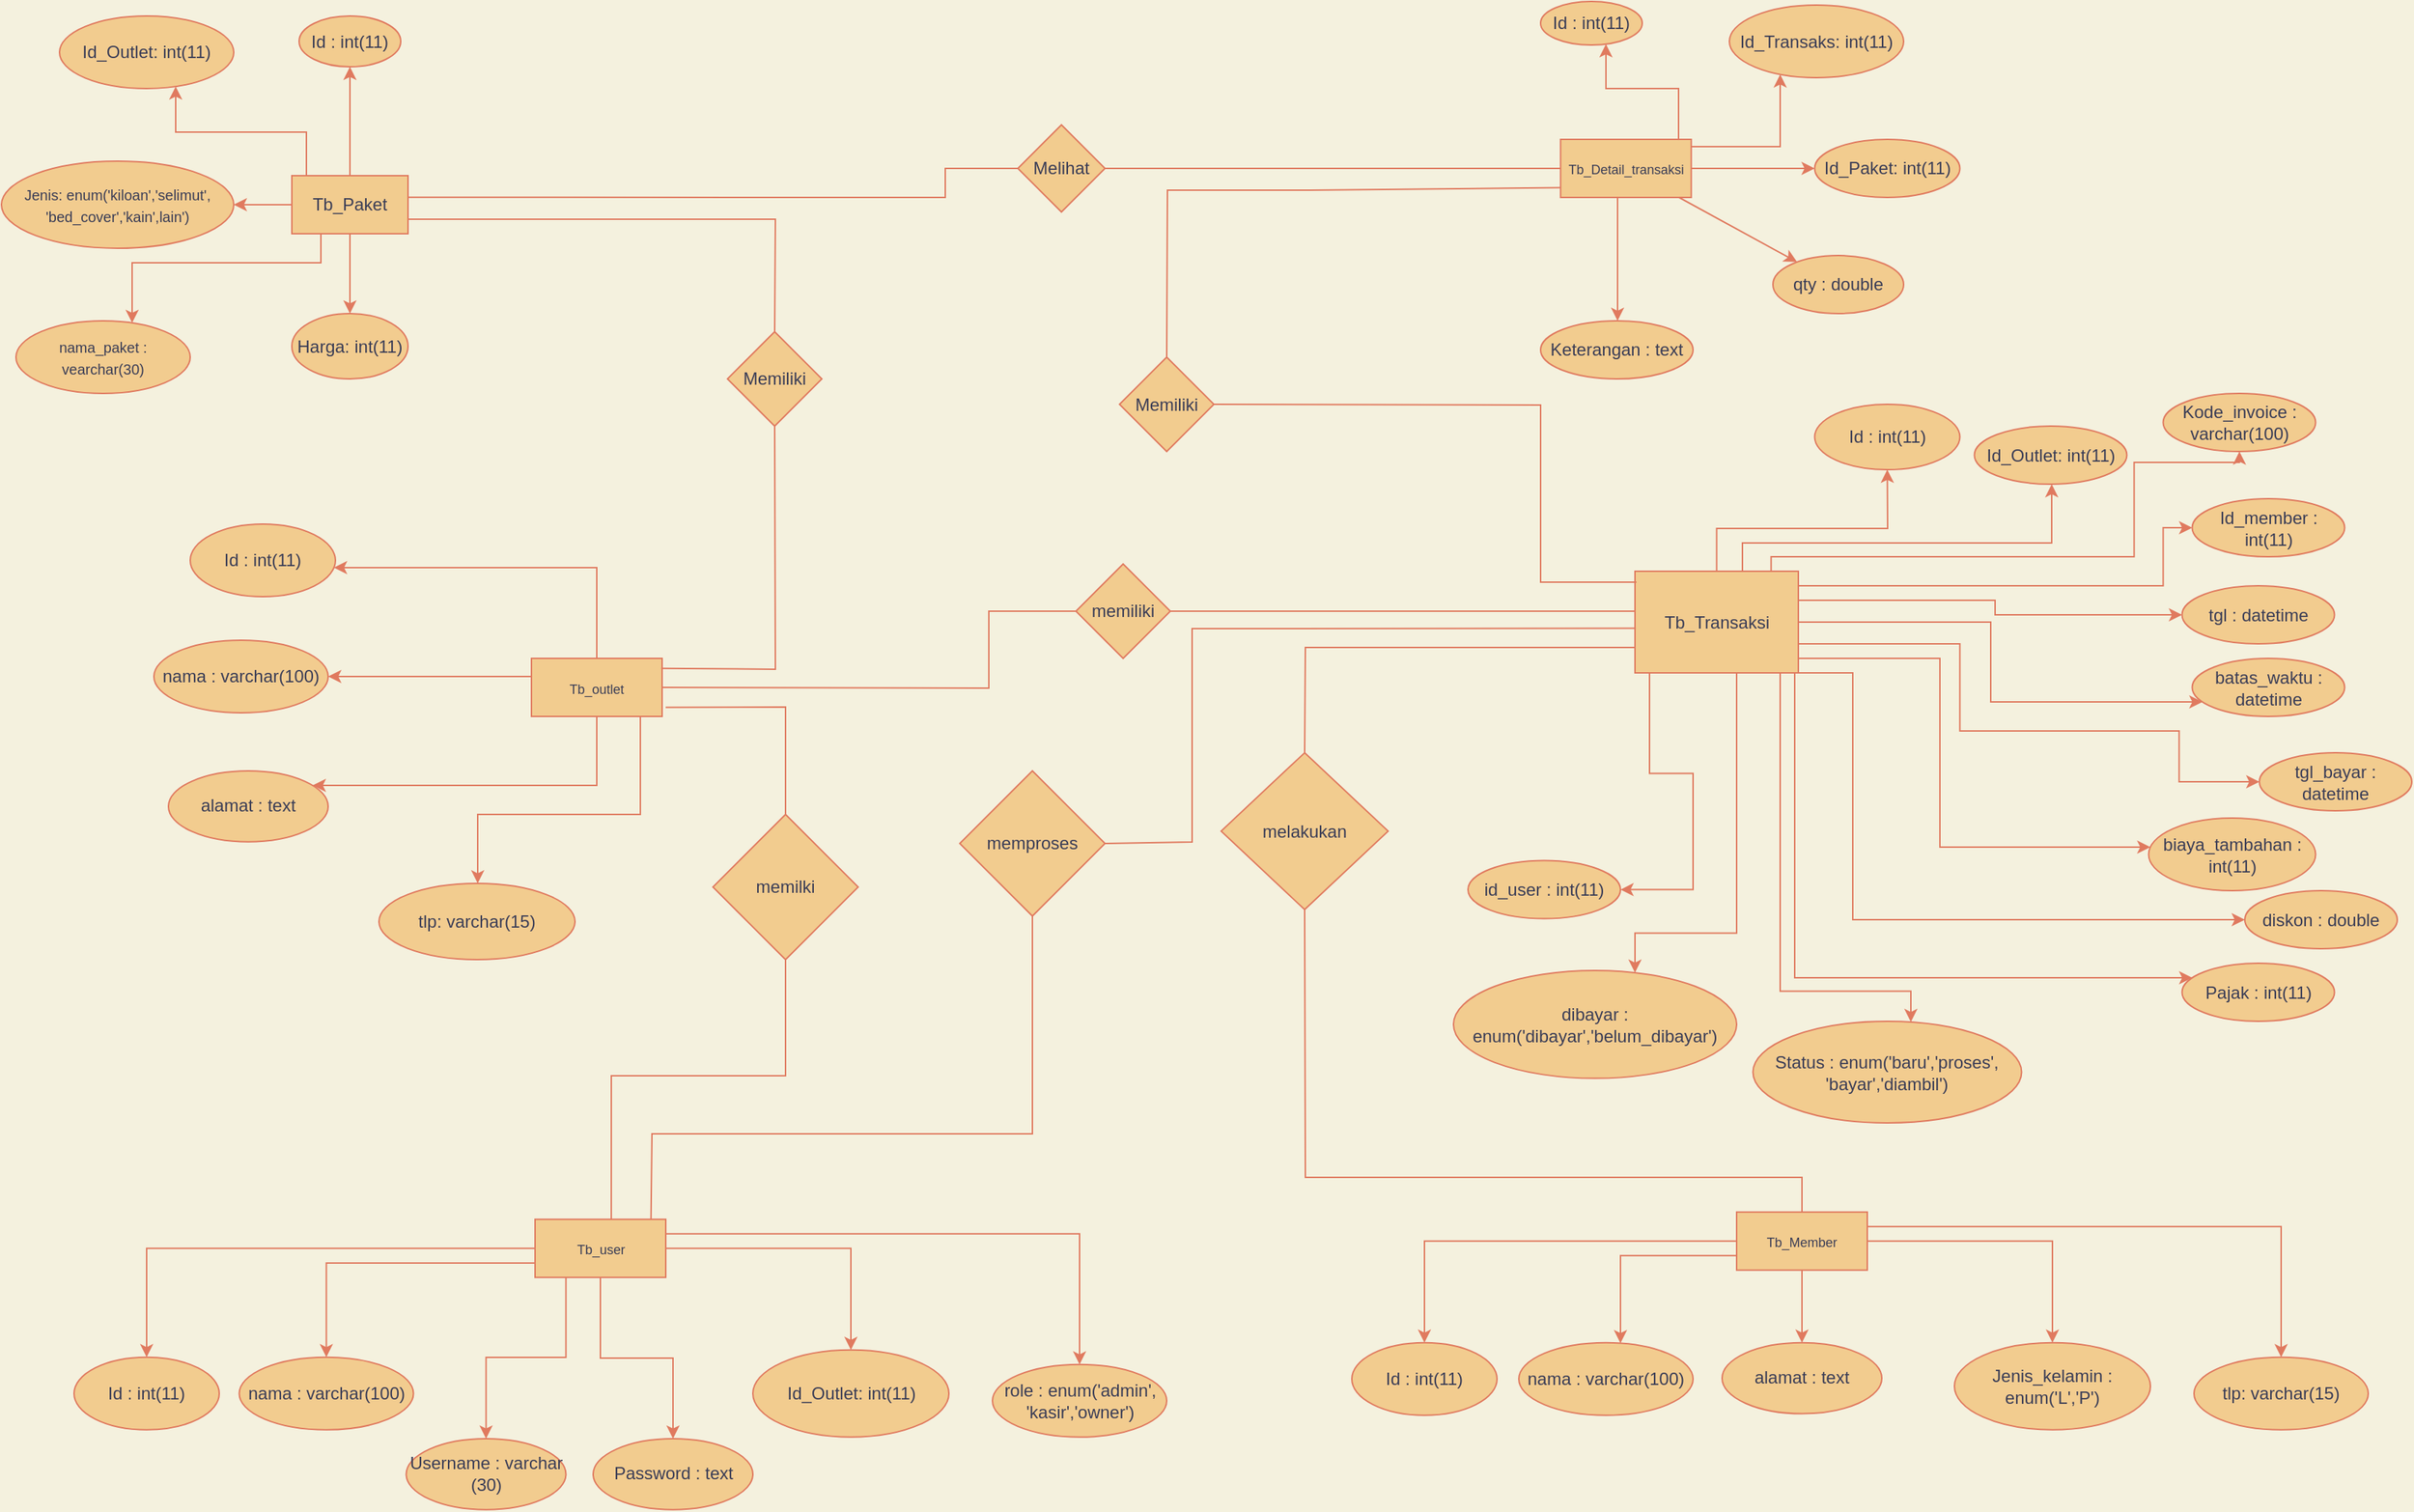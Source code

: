 <mxfile version="15.8.4" type="device"><diagram id="R2lEEEUBdFMjLlhIrx00" name="Page-1"><mxGraphModel dx="1736" dy="1106" grid="1" gridSize="10" guides="1" tooltips="1" connect="1" arrows="1" fold="1" page="1" pageScale="1" pageWidth="850" pageHeight="1100" background="#F4F1DE" math="0" shadow="0" extFonts="Permanent Marker^https://fonts.googleapis.com/css?family=Permanent+Marker"><root><mxCell id="0"/><mxCell id="1" parent="0"/><mxCell id="lyk8J0UakL-NiGvTChhU-1" value="" style="edgeStyle=orthogonalEdgeStyle;rounded=0;orthogonalLoop=1;jettySize=auto;html=1;labelBackgroundColor=#F4F1DE;strokeColor=#E07A5F;fontColor=#393C56;" parent="1" source="lyk8J0UakL-NiGvTChhU-3" target="lyk8J0UakL-NiGvTChhU-10" edge="1"><mxGeometry relative="1" as="geometry"><mxPoint x="1028.75" y="150" as="targetPoint"/><Array as="points"><mxPoint x="1195" y="80"/><mxPoint x="1145" y="80"/></Array></mxGeometry></mxCell><mxCell id="lyk8J0UakL-NiGvTChhU-2" style="edgeStyle=none;rounded=0;orthogonalLoop=1;jettySize=auto;html=1;shadow=0;fontSize=12;sourcePerimeterSpacing=0;strokeWidth=1;labelBackgroundColor=#F4F1DE;strokeColor=#E07A5F;fontColor=#393C56;" parent="1" source="lyk8J0UakL-NiGvTChhU-3" target="lyk8J0UakL-NiGvTChhU-13" edge="1"><mxGeometry relative="1" as="geometry"/></mxCell><mxCell id="lyk8J0UakL-NiGvTChhU-3" value="&lt;font style=&quot;font-size: 9px&quot;&gt;Tb_Detail_transaksi&lt;/font&gt;" style="rounded=0;whiteSpace=wrap;html=1;fillColor=#F2CC8F;strokeColor=#E07A5F;fontColor=#393C56;" parent="1" vertex="1"><mxGeometry x="1113.75" y="115" width="90" height="40" as="geometry"/></mxCell><mxCell id="lyk8J0UakL-NiGvTChhU-4" value="" style="edgeStyle=orthogonalEdgeStyle;rounded=0;orthogonalLoop=1;jettySize=auto;html=1;fontSize=12;labelBackgroundColor=#F4F1DE;strokeColor=#E07A5F;fontColor=#393C56;" parent="1" source="lyk8J0UakL-NiGvTChhU-9" target="lyk8J0UakL-NiGvTChhU-19" edge="1"><mxGeometry relative="1" as="geometry"/></mxCell><mxCell id="lyk8J0UakL-NiGvTChhU-5" style="edgeStyle=orthogonalEdgeStyle;rounded=0;orthogonalLoop=1;jettySize=auto;html=1;fontSize=12;labelBackgroundColor=#F4F1DE;strokeColor=#E07A5F;fontColor=#393C56;" parent="1" source="lyk8J0UakL-NiGvTChhU-9" target="lyk8J0UakL-NiGvTChhU-20" edge="1"><mxGeometry relative="1" as="geometry"><Array as="points"><mxPoint x="250" y="110"/><mxPoint x="160" y="110"/></Array></mxGeometry></mxCell><mxCell id="lyk8J0UakL-NiGvTChhU-6" value="" style="edgeStyle=orthogonalEdgeStyle;rounded=0;orthogonalLoop=1;jettySize=auto;html=1;fontSize=12;labelBackgroundColor=#F4F1DE;strokeColor=#E07A5F;fontColor=#393C56;" parent="1" source="lyk8J0UakL-NiGvTChhU-9" target="lyk8J0UakL-NiGvTChhU-21" edge="1"><mxGeometry relative="1" as="geometry"><mxPoint x="360" y="160" as="targetPoint"/></mxGeometry></mxCell><mxCell id="lyk8J0UakL-NiGvTChhU-7" style="edgeStyle=orthogonalEdgeStyle;rounded=0;orthogonalLoop=1;jettySize=auto;html=1;fontSize=12;labelBackgroundColor=#F4F1DE;strokeColor=#E07A5F;fontColor=#393C56;" parent="1" source="lyk8J0UakL-NiGvTChhU-9" target="lyk8J0UakL-NiGvTChhU-22" edge="1"><mxGeometry relative="1" as="geometry"><Array as="points"><mxPoint x="260" y="200"/><mxPoint x="130" y="200"/></Array></mxGeometry></mxCell><mxCell id="lyk8J0UakL-NiGvTChhU-8" style="edgeStyle=orthogonalEdgeStyle;rounded=0;orthogonalLoop=1;jettySize=auto;html=1;fontSize=12;labelBackgroundColor=#F4F1DE;strokeColor=#E07A5F;fontColor=#393C56;" parent="1" source="lyk8J0UakL-NiGvTChhU-9" target="lyk8J0UakL-NiGvTChhU-23" edge="1"><mxGeometry relative="1" as="geometry"/></mxCell><mxCell id="lyk8J0UakL-NiGvTChhU-9" value="Tb_Paket" style="rounded=0;whiteSpace=wrap;html=1;fillColor=#F2CC8F;strokeColor=#E07A5F;fontColor=#393C56;" parent="1" vertex="1"><mxGeometry x="240" y="140" width="80" height="40" as="geometry"/></mxCell><mxCell id="lyk8J0UakL-NiGvTChhU-10" value="&lt;font style=&quot;font-size: 12px&quot;&gt;Id : int(11)&lt;/font&gt;" style="ellipse;whiteSpace=wrap;html=1;fillColor=#F2CC8F;strokeColor=#E07A5F;fontColor=#393C56;" parent="1" vertex="1"><mxGeometry x="1100" y="20" width="70" height="30" as="geometry"/></mxCell><mxCell id="lyk8J0UakL-NiGvTChhU-11" value="&lt;font style=&quot;font-size: 12px&quot;&gt;Id_Transaks: int(11)&lt;/font&gt;" style="ellipse;whiteSpace=wrap;html=1;fillColor=#F2CC8F;strokeColor=#E07A5F;fontColor=#393C56;" parent="1" vertex="1"><mxGeometry x="1230" y="22.5" width="120" height="50" as="geometry"/></mxCell><mxCell id="lyk8J0UakL-NiGvTChhU-12" value="&lt;font style=&quot;font-size: 12px&quot;&gt;Id_Paket: int(11)&lt;/font&gt;" style="ellipse;whiteSpace=wrap;html=1;fillColor=#F2CC8F;strokeColor=#E07A5F;fontColor=#393C56;" parent="1" vertex="1"><mxGeometry x="1288.75" y="115" width="100" height="40" as="geometry"/></mxCell><mxCell id="lyk8J0UakL-NiGvTChhU-13" value="&lt;font style=&quot;font-size: 12px&quot;&gt;qty : double&lt;/font&gt;" style="ellipse;whiteSpace=wrap;html=1;fillColor=#F2CC8F;strokeColor=#E07A5F;fontColor=#393C56;" parent="1" vertex="1"><mxGeometry x="1260" y="195" width="90" height="40" as="geometry"/></mxCell><mxCell id="lyk8J0UakL-NiGvTChhU-14" value="&lt;font style=&quot;font-size: 12px&quot;&gt;Keterangan : text&lt;/font&gt;" style="ellipse;whiteSpace=wrap;html=1;fillColor=#F2CC8F;strokeColor=#E07A5F;fontColor=#393C56;" parent="1" vertex="1"><mxGeometry x="1100" y="240" width="105" height="40" as="geometry"/></mxCell><mxCell id="lyk8J0UakL-NiGvTChhU-15" value="" style="edgeStyle=orthogonalEdgeStyle;rounded=0;orthogonalLoop=1;jettySize=auto;html=1;exitX=1;exitY=0.5;exitDx=0;exitDy=0;labelBackgroundColor=#F4F1DE;strokeColor=#E07A5F;fontColor=#393C56;" parent="1" source="lyk8J0UakL-NiGvTChhU-3" target="lyk8J0UakL-NiGvTChhU-12" edge="1"><mxGeometry relative="1" as="geometry"><mxPoint x="1108.75" y="160" as="sourcePoint"/><mxPoint x="1295" y="135" as="targetPoint"/><Array as="points"><mxPoint x="1380" y="135"/><mxPoint x="1380" y="135"/></Array></mxGeometry></mxCell><mxCell id="lyk8J0UakL-NiGvTChhU-16" value="" style="edgeStyle=orthogonalEdgeStyle;rounded=0;orthogonalLoop=1;jettySize=auto;html=1;labelBackgroundColor=#F4F1DE;strokeColor=#E07A5F;fontColor=#393C56;" parent="1" source="lyk8J0UakL-NiGvTChhU-3" target="lyk8J0UakL-NiGvTChhU-11" edge="1"><mxGeometry relative="1" as="geometry"><mxPoint x="1178.75" y="190" as="sourcePoint"/><mxPoint x="1066.25" y="240" as="targetPoint"/><Array as="points"><mxPoint x="1265" y="120"/></Array></mxGeometry></mxCell><mxCell id="lyk8J0UakL-NiGvTChhU-17" value="" style="edgeStyle=orthogonalEdgeStyle;rounded=0;orthogonalLoop=1;jettySize=auto;html=1;labelBackgroundColor=#F4F1DE;strokeColor=#E07A5F;fontColor=#393C56;" parent="1" source="lyk8J0UakL-NiGvTChhU-3" target="lyk8J0UakL-NiGvTChhU-14" edge="1"><mxGeometry relative="1" as="geometry"><mxPoint x="1158.75" y="190" as="sourcePoint"/><mxPoint x="1131.75" y="250.505" as="targetPoint"/><Array as="points"><mxPoint x="1153" y="220"/><mxPoint x="1153" y="220"/></Array></mxGeometry></mxCell><mxCell id="lyk8J0UakL-NiGvTChhU-18" value="Melihat" style="rhombus;whiteSpace=wrap;html=1;fillColor=#F2CC8F;strokeColor=#E07A5F;fontColor=#393C56;" parent="1" vertex="1"><mxGeometry x="740" y="105" width="60" height="60" as="geometry"/></mxCell><mxCell id="lyk8J0UakL-NiGvTChhU-19" value="&lt;font style=&quot;font-size: 12px&quot;&gt;Id : int(11)&lt;/font&gt;" style="ellipse;whiteSpace=wrap;html=1;fillColor=#F2CC8F;strokeColor=#E07A5F;fontColor=#393C56;" parent="1" vertex="1"><mxGeometry x="245" y="30" width="70" height="35" as="geometry"/></mxCell><mxCell id="lyk8J0UakL-NiGvTChhU-20" value="&lt;font style=&quot;font-size: 12px&quot;&gt;Id_Outlet: int(11)&lt;/font&gt;" style="ellipse;whiteSpace=wrap;html=1;fillColor=#F2CC8F;strokeColor=#E07A5F;fontColor=#393C56;" parent="1" vertex="1"><mxGeometry x="80" y="30" width="120" height="50" as="geometry"/></mxCell><mxCell id="lyk8J0UakL-NiGvTChhU-21" value="&lt;font style=&quot;font-size: 10px&quot;&gt;Jenis: enum('kiloan','selimut',&lt;br&gt;'bed_cover','kain',lain')&lt;/font&gt;" style="ellipse;whiteSpace=wrap;html=1;fillColor=#F2CC8F;strokeColor=#E07A5F;fontColor=#393C56;" parent="1" vertex="1"><mxGeometry x="40" y="130" width="160" height="60" as="geometry"/></mxCell><mxCell id="lyk8J0UakL-NiGvTChhU-22" value="&lt;span style=&quot;font-size: 10px&quot;&gt;nama_paket : vearchar(30)&lt;/span&gt;" style="ellipse;whiteSpace=wrap;html=1;fillColor=#F2CC8F;strokeColor=#E07A5F;fontColor=#393C56;" parent="1" vertex="1"><mxGeometry x="50" y="240" width="120" height="50" as="geometry"/></mxCell><mxCell id="lyk8J0UakL-NiGvTChhU-23" value="&lt;font style=&quot;font-size: 12px&quot;&gt;Harga: int(11)&lt;/font&gt;" style="ellipse;whiteSpace=wrap;html=1;fillColor=#F2CC8F;strokeColor=#E07A5F;fontColor=#393C56;" parent="1" vertex="1"><mxGeometry x="240" y="235" width="80" height="45" as="geometry"/></mxCell><mxCell id="lyk8J0UakL-NiGvTChhU-24" style="edgeStyle=orthogonalEdgeStyle;rounded=0;orthogonalLoop=1;jettySize=auto;html=1;fontSize=12;labelBackgroundColor=#F4F1DE;strokeColor=#E07A5F;fontColor=#393C56;" parent="1" source="lyk8J0UakL-NiGvTChhU-37" target="lyk8J0UakL-NiGvTChhU-38" edge="1"><mxGeometry relative="1" as="geometry"><mxPoint x="1338.75" y="347.5" as="targetPoint"/><Array as="points"><mxPoint x="1221" y="383"/><mxPoint x="1339" y="383"/></Array></mxGeometry></mxCell><mxCell id="lyk8J0UakL-NiGvTChhU-25" style="edgeStyle=orthogonalEdgeStyle;rounded=0;orthogonalLoop=1;jettySize=auto;html=1;fontSize=12;labelBackgroundColor=#F4F1DE;strokeColor=#E07A5F;fontColor=#393C56;" parent="1" source="lyk8J0UakL-NiGvTChhU-37" target="lyk8J0UakL-NiGvTChhU-45" edge="1"><mxGeometry relative="1" as="geometry"><Array as="points"><mxPoint x="1239" y="393"/><mxPoint x="1452" y="393"/></Array></mxGeometry></mxCell><mxCell id="lyk8J0UakL-NiGvTChhU-26" style="edgeStyle=orthogonalEdgeStyle;rounded=0;orthogonalLoop=1;jettySize=auto;html=1;fontSize=12;labelBackgroundColor=#F4F1DE;strokeColor=#E07A5F;fontColor=#393C56;" parent="1" source="lyk8J0UakL-NiGvTChhU-37" target="lyk8J0UakL-NiGvTChhU-46" edge="1"><mxGeometry relative="1" as="geometry"><Array as="points"><mxPoint x="1258.75" y="402.5"/><mxPoint x="1508.75" y="402.5"/><mxPoint x="1508.75" y="337.5"/></Array></mxGeometry></mxCell><mxCell id="lyk8J0UakL-NiGvTChhU-27" style="edgeStyle=orthogonalEdgeStyle;rounded=0;orthogonalLoop=1;jettySize=auto;html=1;entryX=0;entryY=0.5;entryDx=0;entryDy=0;fontSize=12;labelBackgroundColor=#F4F1DE;strokeColor=#E07A5F;fontColor=#393C56;" parent="1" source="lyk8J0UakL-NiGvTChhU-37" target="lyk8J0UakL-NiGvTChhU-44" edge="1"><mxGeometry relative="1" as="geometry"><Array as="points"><mxPoint x="1528.75" y="422.5"/><mxPoint x="1528.75" y="382.5"/></Array></mxGeometry></mxCell><mxCell id="lyk8J0UakL-NiGvTChhU-28" style="edgeStyle=orthogonalEdgeStyle;rounded=0;orthogonalLoop=1;jettySize=auto;html=1;fontSize=12;labelBackgroundColor=#F4F1DE;strokeColor=#E07A5F;fontColor=#393C56;" parent="1" source="lyk8J0UakL-NiGvTChhU-37" target="lyk8J0UakL-NiGvTChhU-43" edge="1"><mxGeometry relative="1" as="geometry"><Array as="points"><mxPoint x="1413" y="432.5"/><mxPoint x="1413" y="442.5"/></Array></mxGeometry></mxCell><mxCell id="lyk8J0UakL-NiGvTChhU-29" style="edgeStyle=orthogonalEdgeStyle;rounded=0;orthogonalLoop=1;jettySize=auto;html=1;fontSize=12;labelBackgroundColor=#F4F1DE;strokeColor=#E07A5F;fontColor=#393C56;" parent="1" source="lyk8J0UakL-NiGvTChhU-37" target="lyk8J0UakL-NiGvTChhU-40" edge="1"><mxGeometry relative="1" as="geometry"><Array as="points"><mxPoint x="1410" y="447.5"/><mxPoint x="1410" y="502.5"/></Array></mxGeometry></mxCell><mxCell id="lyk8J0UakL-NiGvTChhU-30" style="edgeStyle=orthogonalEdgeStyle;rounded=0;orthogonalLoop=1;jettySize=auto;html=1;fontSize=12;labelBackgroundColor=#F4F1DE;strokeColor=#E07A5F;fontColor=#393C56;" parent="1" source="lyk8J0UakL-NiGvTChhU-37" edge="1"><mxGeometry relative="1" as="geometry"><mxPoint x="1595" y="557.5" as="targetPoint"/><Array as="points"><mxPoint x="1388.75" y="462.5"/><mxPoint x="1388.75" y="522.5"/><mxPoint x="1539.75" y="522.5"/></Array></mxGeometry></mxCell><mxCell id="lyk8J0UakL-NiGvTChhU-31" style="edgeStyle=orthogonalEdgeStyle;rounded=0;orthogonalLoop=1;jettySize=auto;html=1;fontSize=12;labelBackgroundColor=#F4F1DE;strokeColor=#E07A5F;fontColor=#393C56;" parent="1" source="lyk8J0UakL-NiGvTChhU-37" target="lyk8J0UakL-NiGvTChhU-42" edge="1"><mxGeometry relative="1" as="geometry"><Array as="points"><mxPoint x="1375" y="472.5"/><mxPoint x="1375" y="602.5"/></Array></mxGeometry></mxCell><mxCell id="lyk8J0UakL-NiGvTChhU-32" style="edgeStyle=orthogonalEdgeStyle;rounded=0;orthogonalLoop=1;jettySize=auto;html=1;fontSize=12;labelBackgroundColor=#F4F1DE;strokeColor=#E07A5F;fontColor=#393C56;" parent="1" source="lyk8J0UakL-NiGvTChhU-37" target="lyk8J0UakL-NiGvTChhU-41" edge="1"><mxGeometry relative="1" as="geometry"><Array as="points"><mxPoint x="1315" y="482.5"/><mxPoint x="1315" y="652.5"/></Array></mxGeometry></mxCell><mxCell id="lyk8J0UakL-NiGvTChhU-33" style="edgeStyle=orthogonalEdgeStyle;rounded=0;orthogonalLoop=1;jettySize=auto;html=1;fontSize=12;labelBackgroundColor=#F4F1DE;strokeColor=#E07A5F;fontColor=#393C56;" parent="1" source="lyk8J0UakL-NiGvTChhU-37" target="lyk8J0UakL-NiGvTChhU-39" edge="1"><mxGeometry relative="1" as="geometry"><Array as="points"><mxPoint x="1275" y="692.5"/></Array></mxGeometry></mxCell><mxCell id="lyk8J0UakL-NiGvTChhU-34" style="edgeStyle=orthogonalEdgeStyle;rounded=0;orthogonalLoop=1;jettySize=auto;html=1;fontSize=12;labelBackgroundColor=#F4F1DE;strokeColor=#E07A5F;fontColor=#393C56;" parent="1" source="lyk8J0UakL-NiGvTChhU-37" target="lyk8J0UakL-NiGvTChhU-50" edge="1"><mxGeometry relative="1" as="geometry"><Array as="points"><mxPoint x="1265" y="701.79"/><mxPoint x="1355" y="701.79"/></Array></mxGeometry></mxCell><mxCell id="lyk8J0UakL-NiGvTChhU-35" style="edgeStyle=orthogonalEdgeStyle;rounded=0;orthogonalLoop=1;jettySize=auto;html=1;fontSize=12;labelBackgroundColor=#F4F1DE;strokeColor=#E07A5F;fontColor=#393C56;" parent="1" source="lyk8J0UakL-NiGvTChhU-37" target="lyk8J0UakL-NiGvTChhU-49" edge="1"><mxGeometry relative="1" as="geometry"><Array as="points"><mxPoint x="1235" y="661.79"/><mxPoint x="1165" y="661.79"/></Array></mxGeometry></mxCell><mxCell id="lyk8J0UakL-NiGvTChhU-36" style="edgeStyle=orthogonalEdgeStyle;rounded=0;orthogonalLoop=1;jettySize=auto;html=1;fontSize=12;labelBackgroundColor=#F4F1DE;strokeColor=#E07A5F;fontColor=#393C56;" parent="1" source="lyk8J0UakL-NiGvTChhU-37" target="lyk8J0UakL-NiGvTChhU-48" edge="1"><mxGeometry relative="1" as="geometry"><Array as="points"><mxPoint x="1175" y="551.79"/><mxPoint x="1205" y="551.79"/><mxPoint x="1205" y="631.79"/></Array></mxGeometry></mxCell><mxCell id="lyk8J0UakL-NiGvTChhU-37" value="Tb_Transaksi" style="rounded=0;whiteSpace=wrap;html=1;fillColor=#F2CC8F;strokeColor=#E07A5F;fontColor=#393C56;" parent="1" vertex="1"><mxGeometry x="1165" y="412.5" width="112.5" height="70" as="geometry"/></mxCell><mxCell id="lyk8J0UakL-NiGvTChhU-38" value="Id : int(11)" style="ellipse;whiteSpace=wrap;html=1;fillColor=#F2CC8F;strokeColor=#E07A5F;fontColor=#393C56;" parent="1" vertex="1"><mxGeometry x="1288.75" y="297.5" width="100" height="45" as="geometry"/></mxCell><mxCell id="lyk8J0UakL-NiGvTChhU-39" value="&lt;font style=&quot;font-size: 12px&quot;&gt;Pajak : int(11)&lt;/font&gt;" style="ellipse;whiteSpace=wrap;html=1;fillColor=#F2CC8F;strokeColor=#E07A5F;fontColor=#393C56;" parent="1" vertex="1"><mxGeometry x="1541.75" y="682.5" width="105" height="40" as="geometry"/></mxCell><mxCell id="lyk8J0UakL-NiGvTChhU-40" value="batas_waktu : datetime" style="ellipse;whiteSpace=wrap;html=1;fillColor=#F2CC8F;strokeColor=#E07A5F;fontColor=#393C56;" parent="1" vertex="1"><mxGeometry x="1548.75" y="472.5" width="105" height="40" as="geometry"/></mxCell><mxCell id="lyk8J0UakL-NiGvTChhU-41" value="&lt;font style=&quot;font-size: 12px&quot;&gt;diskon : double&lt;/font&gt;" style="ellipse;whiteSpace=wrap;html=1;fillColor=#F2CC8F;strokeColor=#E07A5F;fontColor=#393C56;" parent="1" vertex="1"><mxGeometry x="1585" y="632.5" width="105" height="40" as="geometry"/></mxCell><mxCell id="lyk8J0UakL-NiGvTChhU-42" value="&lt;font style=&quot;font-size: 12px&quot;&gt;biaya_tambahan : int(11)&lt;/font&gt;" style="ellipse;whiteSpace=wrap;html=1;fillColor=#F2CC8F;strokeColor=#E07A5F;fontColor=#393C56;" parent="1" vertex="1"><mxGeometry x="1518.75" y="582.5" width="115" height="50" as="geometry"/></mxCell><mxCell id="lyk8J0UakL-NiGvTChhU-43" value="&lt;font style=&quot;font-size: 12px&quot;&gt;tgl : datetime&lt;/font&gt;" style="ellipse;whiteSpace=wrap;html=1;fillColor=#F2CC8F;strokeColor=#E07A5F;fontColor=#393C56;" parent="1" vertex="1"><mxGeometry x="1541.75" y="422.5" width="105" height="40" as="geometry"/></mxCell><mxCell id="lyk8J0UakL-NiGvTChhU-44" value="Id_member : int(11)" style="ellipse;whiteSpace=wrap;html=1;fillColor=#F2CC8F;strokeColor=#E07A5F;fontColor=#393C56;" parent="1" vertex="1"><mxGeometry x="1548.75" y="362.5" width="105" height="40" as="geometry"/></mxCell><mxCell id="lyk8J0UakL-NiGvTChhU-45" value="Id_Outlet: int(11)" style="ellipse;whiteSpace=wrap;html=1;fillColor=#F2CC8F;strokeColor=#E07A5F;fontColor=#393C56;" parent="1" vertex="1"><mxGeometry x="1398.75" y="312.5" width="105" height="40" as="geometry"/></mxCell><mxCell id="lyk8J0UakL-NiGvTChhU-46" value="&lt;font style=&quot;font-size: 12px&quot;&gt;Kode_invoice : varchar(100)&lt;/font&gt;" style="ellipse;whiteSpace=wrap;html=1;fillColor=#F2CC8F;strokeColor=#E07A5F;fontColor=#393C56;" parent="1" vertex="1"><mxGeometry x="1528.75" y="290" width="105" height="40" as="geometry"/></mxCell><mxCell id="lyk8J0UakL-NiGvTChhU-47" value="tgl_bayar : datetime" style="ellipse;whiteSpace=wrap;html=1;fillColor=#F2CC8F;strokeColor=#E07A5F;fontColor=#393C56;" parent="1" vertex="1"><mxGeometry x="1595" y="537.5" width="105" height="40" as="geometry"/></mxCell><mxCell id="lyk8J0UakL-NiGvTChhU-48" value="&lt;font style=&quot;font-size: 12px&quot;&gt;id_user : int(11)&lt;/font&gt;" style="ellipse;whiteSpace=wrap;html=1;fillColor=#F2CC8F;strokeColor=#E07A5F;fontColor=#393C56;" parent="1" vertex="1"><mxGeometry x="1050" y="611.79" width="105" height="40" as="geometry"/></mxCell><mxCell id="lyk8J0UakL-NiGvTChhU-49" value="&lt;font style=&quot;font-size: 12px&quot;&gt;dibayar : enum('dibayar','belum_dibayar')&lt;/font&gt;" style="ellipse;whiteSpace=wrap;html=1;fillColor=#F2CC8F;strokeColor=#E07A5F;fontColor=#393C56;" parent="1" vertex="1"><mxGeometry x="1040" y="687.5" width="195" height="74.29" as="geometry"/></mxCell><mxCell id="lyk8J0UakL-NiGvTChhU-50" value="&lt;font style=&quot;font-size: 12px&quot;&gt;Status : enum('baru','proses',&lt;br&gt;'bayar','diambil')&lt;/font&gt;" style="ellipse;whiteSpace=wrap;html=1;fillColor=#F2CC8F;strokeColor=#E07A5F;fontColor=#393C56;" parent="1" vertex="1"><mxGeometry x="1246.25" y="722.5" width="185" height="70" as="geometry"/></mxCell><mxCell id="lyk8J0UakL-NiGvTChhU-51" value="Memiliki" style="rhombus;whiteSpace=wrap;html=1;fillColor=#F2CC8F;strokeColor=#E07A5F;fontColor=#393C56;" parent="1" vertex="1"><mxGeometry x="810" y="265" width="65" height="65" as="geometry"/></mxCell><mxCell id="lyk8J0UakL-NiGvTChhU-52" style="edgeStyle=orthogonalEdgeStyle;rounded=0;orthogonalLoop=1;jettySize=auto;html=1;shadow=0;fontSize=12;labelBackgroundColor=#F4F1DE;strokeColor=#E07A5F;fontColor=#393C56;" parent="1" source="lyk8J0UakL-NiGvTChhU-57" target="lyk8J0UakL-NiGvTChhU-58" edge="1"><mxGeometry relative="1" as="geometry"/></mxCell><mxCell id="lyk8J0UakL-NiGvTChhU-53" style="edgeStyle=orthogonalEdgeStyle;rounded=0;orthogonalLoop=1;jettySize=auto;html=1;shadow=0;fontSize=12;labelBackgroundColor=#F4F1DE;strokeColor=#E07A5F;fontColor=#393C56;" parent="1" source="lyk8J0UakL-NiGvTChhU-57" target="lyk8J0UakL-NiGvTChhU-59" edge="1"><mxGeometry relative="1" as="geometry"><Array as="points"><mxPoint x="1155" y="883.89"/></Array></mxGeometry></mxCell><mxCell id="lyk8J0UakL-NiGvTChhU-54" value="" style="edgeStyle=orthogonalEdgeStyle;rounded=0;orthogonalLoop=1;jettySize=auto;html=1;shadow=0;fontSize=12;labelBackgroundColor=#F4F1DE;strokeColor=#E07A5F;fontColor=#393C56;" parent="1" source="lyk8J0UakL-NiGvTChhU-57" target="lyk8J0UakL-NiGvTChhU-60" edge="1"><mxGeometry relative="1" as="geometry"/></mxCell><mxCell id="lyk8J0UakL-NiGvTChhU-55" style="edgeStyle=orthogonalEdgeStyle;rounded=0;orthogonalLoop=1;jettySize=auto;html=1;shadow=0;fontSize=12;labelBackgroundColor=#F4F1DE;strokeColor=#E07A5F;fontColor=#393C56;" parent="1" source="lyk8J0UakL-NiGvTChhU-57" target="lyk8J0UakL-NiGvTChhU-61" edge="1"><mxGeometry relative="1" as="geometry"/></mxCell><mxCell id="lyk8J0UakL-NiGvTChhU-56" style="edgeStyle=orthogonalEdgeStyle;rounded=0;orthogonalLoop=1;jettySize=auto;html=1;shadow=0;fontSize=12;labelBackgroundColor=#F4F1DE;strokeColor=#E07A5F;fontColor=#393C56;" parent="1" source="lyk8J0UakL-NiGvTChhU-57" target="lyk8J0UakL-NiGvTChhU-62" edge="1"><mxGeometry relative="1" as="geometry"><Array as="points"><mxPoint x="1610" y="863.89"/></Array></mxGeometry></mxCell><mxCell id="lyk8J0UakL-NiGvTChhU-57" value="&lt;font style=&quot;font-size: 9px&quot;&gt;Tb_Member&lt;/font&gt;" style="rounded=0;whiteSpace=wrap;html=1;shadow=0;fillColor=#F2CC8F;strokeColor=#E07A5F;fontColor=#393C56;" parent="1" vertex="1"><mxGeometry x="1235" y="853.89" width="90" height="40" as="geometry"/></mxCell><mxCell id="lyk8J0UakL-NiGvTChhU-58" value="&lt;font style=&quot;font-size: 12px&quot;&gt;Id : int(11)&lt;/font&gt;" style="ellipse;whiteSpace=wrap;html=1;fillColor=#F2CC8F;strokeColor=#E07A5F;fontColor=#393C56;" parent="1" vertex="1"><mxGeometry x="970" y="943.89" width="100" height="50" as="geometry"/></mxCell><mxCell id="lyk8J0UakL-NiGvTChhU-59" value="&lt;font style=&quot;font-size: 12px&quot;&gt;nama : varchar(100)&lt;/font&gt;" style="ellipse;whiteSpace=wrap;html=1;shadow=0;fillColor=#F2CC8F;strokeColor=#E07A5F;fontColor=#393C56;" parent="1" vertex="1"><mxGeometry x="1085" y="943.89" width="120" height="50" as="geometry"/></mxCell><mxCell id="lyk8J0UakL-NiGvTChhU-60" value="&lt;font style=&quot;font-size: 12px&quot;&gt;alamat : text&lt;/font&gt;" style="ellipse;whiteSpace=wrap;html=1;shadow=0;fillColor=#F2CC8F;strokeColor=#E07A5F;fontColor=#393C56;" parent="1" vertex="1"><mxGeometry x="1225" y="943.89" width="110" height="48.89" as="geometry"/></mxCell><mxCell id="lyk8J0UakL-NiGvTChhU-61" value="&lt;font style=&quot;font-size: 12px&quot;&gt;Jenis_kelamin : enum('L','P')&lt;/font&gt;" style="ellipse;whiteSpace=wrap;html=1;shadow=0;fillColor=#F2CC8F;strokeColor=#E07A5F;fontColor=#393C56;" parent="1" vertex="1"><mxGeometry x="1385" y="943.89" width="135" height="60" as="geometry"/></mxCell><mxCell id="lyk8J0UakL-NiGvTChhU-62" value="&lt;font style=&quot;font-size: 12px&quot;&gt;tlp: varchar(15)&lt;/font&gt;" style="ellipse;whiteSpace=wrap;html=1;fillColor=#F2CC8F;strokeColor=#E07A5F;fontColor=#393C56;" parent="1" vertex="1"><mxGeometry x="1550" y="953.89" width="120" height="50" as="geometry"/></mxCell><mxCell id="lyk8J0UakL-NiGvTChhU-63" style="edgeStyle=orthogonalEdgeStyle;rounded=0;orthogonalLoop=1;jettySize=auto;html=1;shadow=0;fontSize=12;labelBackgroundColor=#F4F1DE;strokeColor=#E07A5F;fontColor=#393C56;" parent="1" source="lyk8J0UakL-NiGvTChhU-67" target="lyk8J0UakL-NiGvTChhU-68" edge="1"><mxGeometry relative="1" as="geometry"><Array as="points"><mxPoint x="450" y="410"/></Array></mxGeometry></mxCell><mxCell id="lyk8J0UakL-NiGvTChhU-64" style="edgeStyle=orthogonalEdgeStyle;rounded=0;orthogonalLoop=1;jettySize=auto;html=1;shadow=0;fontSize=12;labelBackgroundColor=#F4F1DE;strokeColor=#E07A5F;fontColor=#393C56;" parent="1" source="lyk8J0UakL-NiGvTChhU-67" target="lyk8J0UakL-NiGvTChhU-69" edge="1"><mxGeometry relative="1" as="geometry"><Array as="points"><mxPoint x="380" y="485"/><mxPoint x="380" y="485"/></Array></mxGeometry></mxCell><mxCell id="lyk8J0UakL-NiGvTChhU-65" value="" style="edgeStyle=orthogonalEdgeStyle;rounded=0;orthogonalLoop=1;jettySize=auto;html=1;shadow=0;fontSize=12;labelBackgroundColor=#F4F1DE;strokeColor=#E07A5F;fontColor=#393C56;" parent="1" source="lyk8J0UakL-NiGvTChhU-67" target="lyk8J0UakL-NiGvTChhU-70" edge="1"><mxGeometry relative="1" as="geometry"><Array as="points"><mxPoint x="450" y="560"/></Array></mxGeometry></mxCell><mxCell id="lyk8J0UakL-NiGvTChhU-66" style="edgeStyle=orthogonalEdgeStyle;rounded=0;orthogonalLoop=1;jettySize=auto;html=1;shadow=0;fontSize=12;labelBackgroundColor=#F4F1DE;strokeColor=#E07A5F;fontColor=#393C56;" parent="1" source="lyk8J0UakL-NiGvTChhU-67" target="lyk8J0UakL-NiGvTChhU-71" edge="1"><mxGeometry relative="1" as="geometry"><Array as="points"><mxPoint x="480" y="580"/><mxPoint x="368" y="580"/></Array></mxGeometry></mxCell><mxCell id="lyk8J0UakL-NiGvTChhU-67" value="&lt;font style=&quot;font-size: 9px&quot;&gt;Tb_outlet&lt;/font&gt;" style="rounded=0;whiteSpace=wrap;html=1;fillColor=#F2CC8F;strokeColor=#E07A5F;fontColor=#393C56;" parent="1" vertex="1"><mxGeometry x="405" y="472.5" width="90" height="40" as="geometry"/></mxCell><mxCell id="lyk8J0UakL-NiGvTChhU-68" value="&lt;font style=&quot;font-size: 12px&quot;&gt;Id : int(11)&lt;/font&gt;" style="ellipse;whiteSpace=wrap;html=1;fillColor=#F2CC8F;strokeColor=#E07A5F;fontColor=#393C56;" parent="1" vertex="1"><mxGeometry x="170" y="380" width="100" height="50" as="geometry"/></mxCell><mxCell id="lyk8J0UakL-NiGvTChhU-69" value="&lt;font style=&quot;font-size: 12px&quot;&gt;nama : varchar(100)&lt;/font&gt;" style="ellipse;whiteSpace=wrap;html=1;fillColor=#F2CC8F;strokeColor=#E07A5F;fontColor=#393C56;" parent="1" vertex="1"><mxGeometry x="145" y="460" width="120" height="50" as="geometry"/></mxCell><mxCell id="lyk8J0UakL-NiGvTChhU-70" value="&lt;font style=&quot;font-size: 12px&quot;&gt;alamat : text&lt;/font&gt;" style="ellipse;whiteSpace=wrap;html=1;fillColor=#F2CC8F;strokeColor=#E07A5F;fontColor=#393C56;" parent="1" vertex="1"><mxGeometry x="155" y="550.0" width="110" height="48.89" as="geometry"/></mxCell><mxCell id="lyk8J0UakL-NiGvTChhU-71" value="tlp: varchar(15)" style="ellipse;whiteSpace=wrap;html=1;fillColor=#F2CC8F;strokeColor=#E07A5F;fontColor=#393C56;" parent="1" vertex="1"><mxGeometry x="300" y="627.5" width="135" height="52.5" as="geometry"/></mxCell><mxCell id="lyk8J0UakL-NiGvTChhU-72" value="" style="endArrow=none;html=1;rounded=0;shadow=0;fontSize=12;strokeWidth=1;sourcePerimeterSpacing=0;entryX=1.004;entryY=0.371;entryDx=0;entryDy=0;entryPerimeter=0;exitX=0;exitY=0.5;exitDx=0;exitDy=0;labelBackgroundColor=#F4F1DE;strokeColor=#E07A5F;fontColor=#393C56;" parent="1" source="lyk8J0UakL-NiGvTChhU-18" target="lyk8J0UakL-NiGvTChhU-9" edge="1"><mxGeometry width="50" height="50" relative="1" as="geometry"><mxPoint x="780" y="170" as="sourcePoint"/><mxPoint x="320" y="155" as="targetPoint"/><Array as="points"><mxPoint x="690" y="135"/><mxPoint x="690" y="155"/></Array></mxGeometry></mxCell><mxCell id="lyk8J0UakL-NiGvTChhU-73" value="" style="endArrow=none;html=1;rounded=0;shadow=0;fontSize=12;strokeWidth=1;sourcePerimeterSpacing=0;entryX=1;entryY=0.5;entryDx=0;entryDy=0;exitX=0;exitY=0.5;exitDx=0;exitDy=0;labelBackgroundColor=#F4F1DE;strokeColor=#E07A5F;fontColor=#393C56;" parent="1" source="lyk8J0UakL-NiGvTChhU-3" target="lyk8J0UakL-NiGvTChhU-18" edge="1"><mxGeometry width="50" height="50" relative="1" as="geometry"><mxPoint x="960" y="130" as="sourcePoint"/><mxPoint x="715.13" y="154.71" as="targetPoint"/></mxGeometry></mxCell><mxCell id="lyk8J0UakL-NiGvTChhU-74" value="" style="endArrow=none;html=1;rounded=0;shadow=0;fontSize=12;strokeWidth=1;sourcePerimeterSpacing=0;entryX=0.5;entryY=0;entryDx=0;entryDy=0;exitX=-0.003;exitY=0.831;exitDx=0;exitDy=0;exitPerimeter=0;labelBackgroundColor=#F4F1DE;strokeColor=#E07A5F;fontColor=#393C56;" parent="1" source="lyk8J0UakL-NiGvTChhU-3" target="lyk8J0UakL-NiGvTChhU-51" edge="1"><mxGeometry width="50" height="50" relative="1" as="geometry"><mxPoint x="1110" y="150" as="sourcePoint"/><mxPoint x="800" y="165" as="targetPoint"/><Array as="points"><mxPoint x="941" y="150"/><mxPoint x="843" y="150"/></Array></mxGeometry></mxCell><mxCell id="lyk8J0UakL-NiGvTChhU-75" value="" style="endArrow=none;html=1;rounded=0;shadow=0;fontSize=12;strokeWidth=1;sourcePerimeterSpacing=0;entryX=1;entryY=0.5;entryDx=0;entryDy=0;exitX=0.009;exitY=0.107;exitDx=0;exitDy=0;exitPerimeter=0;labelBackgroundColor=#F4F1DE;strokeColor=#E07A5F;fontColor=#393C56;" parent="1" source="lyk8J0UakL-NiGvTChhU-37" target="lyk8J0UakL-NiGvTChhU-51" edge="1"><mxGeometry width="50" height="50" relative="1" as="geometry"><mxPoint x="1150" y="420" as="sourcePoint"/><mxPoint x="918.75" y="385" as="targetPoint"/><Array as="points"><mxPoint x="1100" y="420"/><mxPoint x="1100" y="298"/></Array></mxGeometry></mxCell><mxCell id="lyk8J0UakL-NiGvTChhU-76" value="Memiliki" style="rhombus;whiteSpace=wrap;html=1;fillColor=#F2CC8F;strokeColor=#E07A5F;fontColor=#393C56;" parent="1" vertex="1"><mxGeometry x="540" y="247.5" width="65" height="65" as="geometry"/></mxCell><mxCell id="lyk8J0UakL-NiGvTChhU-77" value="" style="endArrow=none;html=1;rounded=0;shadow=0;fontSize=12;strokeWidth=1;sourcePerimeterSpacing=0;exitX=0.5;exitY=0;exitDx=0;exitDy=0;labelBackgroundColor=#F4F1DE;strokeColor=#E07A5F;fontColor=#393C56;" parent="1" source="lyk8J0UakL-NiGvTChhU-76" edge="1"><mxGeometry width="50" height="50" relative="1" as="geometry"><mxPoint x="750" y="145" as="sourcePoint"/><mxPoint x="320" y="170" as="targetPoint"/><Array as="points"><mxPoint x="573" y="170"/></Array></mxGeometry></mxCell><mxCell id="lyk8J0UakL-NiGvTChhU-78" value="" style="endArrow=none;html=1;rounded=0;shadow=0;fontSize=12;strokeWidth=1;sourcePerimeterSpacing=0;exitX=0.5;exitY=1;exitDx=0;exitDy=0;entryX=0.993;entryY=0.171;entryDx=0;entryDy=0;entryPerimeter=0;labelBackgroundColor=#F4F1DE;strokeColor=#E07A5F;fontColor=#393C56;" parent="1" source="lyk8J0UakL-NiGvTChhU-76" target="lyk8J0UakL-NiGvTChhU-67" edge="1"><mxGeometry width="50" height="50" relative="1" as="geometry"><mxPoint x="747.5" y="577.5" as="sourcePoint"/><mxPoint x="500" y="480" as="targetPoint"/><Array as="points"><mxPoint x="573" y="480"/></Array></mxGeometry></mxCell><mxCell id="lyk8J0UakL-NiGvTChhU-79" value="memilki" style="rhombus;whiteSpace=wrap;html=1;fillColor=#F2CC8F;strokeColor=#E07A5F;fontColor=#393C56;" parent="1" vertex="1"><mxGeometry x="530" y="580.0" width="100" height="100" as="geometry"/></mxCell><mxCell id="lyk8J0UakL-NiGvTChhU-80" value="melakukan" style="rhombus;whiteSpace=wrap;html=1;fillColor=#F2CC8F;strokeColor=#E07A5F;fontColor=#393C56;" parent="1" vertex="1"><mxGeometry x="880" y="537.5" width="115" height="108.05" as="geometry"/></mxCell><mxCell id="lyk8J0UakL-NiGvTChhU-81" value="" style="endArrow=none;html=1;rounded=0;shadow=0;fontSize=12;strokeWidth=1;sourcePerimeterSpacing=0;entryX=1;entryY=0.5;entryDx=0;entryDy=0;labelBackgroundColor=#F4F1DE;strokeColor=#E07A5F;fontColor=#393C56;" parent="1" target="lyk8J0UakL-NiGvTChhU-82" edge="1"><mxGeometry width="50" height="50" relative="1" as="geometry"><mxPoint x="1165" y="440" as="sourcePoint"/><mxPoint x="873.99" y="330" as="targetPoint"/><Array as="points"><mxPoint x="900" y="440"/></Array></mxGeometry></mxCell><mxCell id="lyk8J0UakL-NiGvTChhU-82" value="memiliki" style="rhombus;whiteSpace=wrap;html=1;fillColor=#F2CC8F;strokeColor=#E07A5F;fontColor=#393C56;" parent="1" vertex="1"><mxGeometry x="780" y="407.5" width="65" height="65" as="geometry"/></mxCell><mxCell id="lyk8J0UakL-NiGvTChhU-83" value="" style="endArrow=none;html=1;rounded=0;shadow=0;fontSize=12;strokeWidth=1;sourcePerimeterSpacing=0;exitX=0;exitY=0.5;exitDx=0;exitDy=0;entryX=1;entryY=0.5;entryDx=0;entryDy=0;labelBackgroundColor=#F4F1DE;strokeColor=#E07A5F;fontColor=#393C56;" parent="1" source="lyk8J0UakL-NiGvTChhU-82" target="lyk8J0UakL-NiGvTChhU-67" edge="1"><mxGeometry width="50" height="50" relative="1" as="geometry"><mxPoint x="845" y="500" as="sourcePoint"/><mxPoint x="500" y="493" as="targetPoint"/><Array as="points"><mxPoint x="720" y="440"/><mxPoint x="720" y="493"/></Array></mxGeometry></mxCell><mxCell id="lyk8J0UakL-NiGvTChhU-84" value="" style="endArrow=none;html=1;rounded=0;shadow=0;fontSize=12;sourcePerimeterSpacing=0;strokeWidth=1;entryX=0.005;entryY=0.561;entryDx=0;entryDy=0;entryPerimeter=0;exitX=1;exitY=0.5;exitDx=0;exitDy=0;labelBackgroundColor=#F4F1DE;strokeColor=#E07A5F;fontColor=#393C56;" parent="1" source="lyk8J0UakL-NiGvTChhU-86" target="lyk8J0UakL-NiGvTChhU-37" edge="1"><mxGeometry width="50" height="50" relative="1" as="geometry"><mxPoint x="790" y="599" as="sourcePoint"/><mxPoint x="1160" y="450" as="targetPoint"/><Array as="points"><mxPoint x="860" y="599"/><mxPoint x="860" y="520"/><mxPoint x="860" y="452"/></Array></mxGeometry></mxCell><mxCell id="lyk8J0UakL-NiGvTChhU-85" value="" style="endArrow=none;html=1;rounded=0;shadow=0;fontSize=12;sourcePerimeterSpacing=0;strokeWidth=1;entryX=0.5;entryY=0;entryDx=0;entryDy=0;exitX=0;exitY=0.75;exitDx=0;exitDy=0;labelBackgroundColor=#F4F1DE;strokeColor=#E07A5F;fontColor=#393C56;" parent="1" source="lyk8J0UakL-NiGvTChhU-37" target="lyk8J0UakL-NiGvTChhU-80" edge="1"><mxGeometry width="50" height="50" relative="1" as="geometry"><mxPoint x="1120" y="660" as="sourcePoint"/><mxPoint x="1170" y="610" as="targetPoint"/><Array as="points"><mxPoint x="938" y="465"/></Array></mxGeometry></mxCell><mxCell id="lyk8J0UakL-NiGvTChhU-86" value="memproses" style="rhombus;whiteSpace=wrap;html=1;fillColor=#F2CC8F;strokeColor=#E07A5F;fontColor=#393C56;" parent="1" vertex="1"><mxGeometry x="700" y="550" width="100" height="100" as="geometry"/></mxCell><mxCell id="lyk8J0UakL-NiGvTChhU-87" value="" style="endArrow=none;html=1;rounded=0;shadow=0;fontSize=12;sourcePerimeterSpacing=0;strokeWidth=1;exitX=1.027;exitY=0.845;exitDx=0;exitDy=0;exitPerimeter=0;labelBackgroundColor=#F4F1DE;strokeColor=#E07A5F;fontColor=#393C56;" parent="1" source="lyk8J0UakL-NiGvTChhU-67" target="lyk8J0UakL-NiGvTChhU-79" edge="1"><mxGeometry width="50" height="50" relative="1" as="geometry"><mxPoint x="650" y="580" as="sourcePoint"/><mxPoint x="700" y="530" as="targetPoint"/><Array as="points"><mxPoint x="580" y="506"/></Array></mxGeometry></mxCell><mxCell id="lyk8J0UakL-NiGvTChhU-88" style="edgeStyle=orthogonalEdgeStyle;rounded=0;orthogonalLoop=1;jettySize=auto;html=1;shadow=0;fontSize=12;labelBackgroundColor=#F4F1DE;strokeColor=#E07A5F;fontColor=#393C56;" parent="1" source="lyk8J0UakL-NiGvTChhU-94" target="lyk8J0UakL-NiGvTChhU-95" edge="1"><mxGeometry relative="1" as="geometry"/></mxCell><mxCell id="lyk8J0UakL-NiGvTChhU-89" style="edgeStyle=orthogonalEdgeStyle;rounded=0;orthogonalLoop=1;jettySize=auto;html=1;shadow=0;fontSize=12;labelBackgroundColor=#F4F1DE;strokeColor=#E07A5F;fontColor=#393C56;" parent="1" source="lyk8J0UakL-NiGvTChhU-94" target="lyk8J0UakL-NiGvTChhU-96" edge="1"><mxGeometry relative="1" as="geometry"><Array as="points"><mxPoint x="263.75" y="889.0"/></Array></mxGeometry></mxCell><mxCell id="lyk8J0UakL-NiGvTChhU-90" value="" style="edgeStyle=orthogonalEdgeStyle;rounded=0;orthogonalLoop=1;jettySize=auto;html=1;shadow=0;fontSize=12;labelBackgroundColor=#F4F1DE;strokeColor=#E07A5F;fontColor=#393C56;" parent="1" source="lyk8J0UakL-NiGvTChhU-94" target="lyk8J0UakL-NiGvTChhU-97" edge="1"><mxGeometry relative="1" as="geometry"><Array as="points"><mxPoint x="428.75" y="954"/><mxPoint x="373.75" y="954"/></Array></mxGeometry></mxCell><mxCell id="lyk8J0UakL-NiGvTChhU-91" style="edgeStyle=orthogonalEdgeStyle;rounded=0;orthogonalLoop=1;jettySize=auto;html=1;shadow=0;fontSize=12;labelBackgroundColor=#F4F1DE;strokeColor=#E07A5F;fontColor=#393C56;" parent="1" source="lyk8J0UakL-NiGvTChhU-94" target="lyk8J0UakL-NiGvTChhU-98" edge="1"><mxGeometry relative="1" as="geometry"/></mxCell><mxCell id="lyk8J0UakL-NiGvTChhU-92" style="edgeStyle=orthogonalEdgeStyle;rounded=0;orthogonalLoop=1;jettySize=auto;html=1;shadow=0;fontSize=12;labelBackgroundColor=#F4F1DE;strokeColor=#E07A5F;fontColor=#393C56;" parent="1" source="lyk8J0UakL-NiGvTChhU-94" target="lyk8J0UakL-NiGvTChhU-99" edge="1"><mxGeometry relative="1" as="geometry"><Array as="points"><mxPoint x="782.5" y="868.89"/></Array></mxGeometry></mxCell><mxCell id="lyk8J0UakL-NiGvTChhU-93" style="edgeStyle=orthogonalEdgeStyle;rounded=0;orthogonalLoop=1;jettySize=auto;html=1;shadow=0;fontSize=12;labelBackgroundColor=#F4F1DE;strokeColor=#E07A5F;fontColor=#393C56;" parent="1" source="lyk8J0UakL-NiGvTChhU-94" target="lyk8J0UakL-NiGvTChhU-100" edge="1"><mxGeometry relative="1" as="geometry"/></mxCell><mxCell id="lyk8J0UakL-NiGvTChhU-94" value="&lt;font style=&quot;font-size: 9px&quot;&gt;Tb_user&lt;/font&gt;" style="rounded=0;whiteSpace=wrap;html=1;shadow=0;fillColor=#F2CC8F;strokeColor=#E07A5F;fontColor=#393C56;" parent="1" vertex="1"><mxGeometry x="407.5" y="858.89" width="90" height="40" as="geometry"/></mxCell><mxCell id="lyk8J0UakL-NiGvTChhU-95" value="&lt;font style=&quot;font-size: 12px&quot;&gt;Id : int(11)&lt;/font&gt;" style="ellipse;whiteSpace=wrap;html=1;shadow=0;fillColor=#F2CC8F;strokeColor=#E07A5F;fontColor=#393C56;" parent="1" vertex="1"><mxGeometry x="90" y="953.89" width="100" height="50" as="geometry"/></mxCell><mxCell id="lyk8J0UakL-NiGvTChhU-96" value="&lt;font style=&quot;font-size: 12px&quot;&gt;nama : varchar(100)&lt;/font&gt;" style="ellipse;whiteSpace=wrap;html=1;shadow=0;fillColor=#F2CC8F;strokeColor=#E07A5F;fontColor=#393C56;" parent="1" vertex="1"><mxGeometry x="203.75" y="953.89" width="120" height="50" as="geometry"/></mxCell><mxCell id="lyk8J0UakL-NiGvTChhU-97" value="&lt;font style=&quot;font-size: 12px&quot;&gt;Username : varchar (30)&lt;/font&gt;" style="ellipse;whiteSpace=wrap;html=1;shadow=0;fillColor=#F2CC8F;strokeColor=#E07A5F;fontColor=#393C56;" parent="1" vertex="1"><mxGeometry x="318.75" y="1010" width="110" height="48.89" as="geometry"/></mxCell><mxCell id="lyk8J0UakL-NiGvTChhU-98" value="Id_Outlet: int(11)" style="ellipse;whiteSpace=wrap;html=1;shadow=0;fillColor=#F2CC8F;strokeColor=#E07A5F;fontColor=#393C56;" parent="1" vertex="1"><mxGeometry x="557.5" y="948.89" width="135" height="60" as="geometry"/></mxCell><mxCell id="lyk8J0UakL-NiGvTChhU-99" value="role : enum('admin',&lt;br&gt;'kasir','owner')" style="ellipse;whiteSpace=wrap;html=1;fillColor=#F2CC8F;strokeColor=#E07A5F;fontColor=#393C56;" parent="1" vertex="1"><mxGeometry x="722.5" y="958.89" width="120" height="50" as="geometry"/></mxCell><mxCell id="lyk8J0UakL-NiGvTChhU-100" value="&lt;font style=&quot;font-size: 12px&quot;&gt;Password : text&lt;/font&gt;" style="ellipse;whiteSpace=wrap;html=1;shadow=0;fillColor=#F2CC8F;strokeColor=#E07A5F;fontColor=#393C56;" parent="1" vertex="1"><mxGeometry x="447.5" y="1010" width="110" height="48.89" as="geometry"/></mxCell><mxCell id="lyk8J0UakL-NiGvTChhU-101" value="" style="endArrow=none;html=1;rounded=0;shadow=0;fontSize=12;sourcePerimeterSpacing=0;strokeWidth=1;entryX=0.5;entryY=1;entryDx=0;entryDy=0;exitX=0.5;exitY=0;exitDx=0;exitDy=0;labelBackgroundColor=#F4F1DE;strokeColor=#E07A5F;fontColor=#393C56;" parent="1" source="lyk8J0UakL-NiGvTChhU-57" target="lyk8J0UakL-NiGvTChhU-80" edge="1"><mxGeometry width="50" height="50" relative="1" as="geometry"><mxPoint x="840" y="690" as="sourcePoint"/><mxPoint x="890" y="640" as="targetPoint"/><Array as="points"><mxPoint x="1280" y="830"/><mxPoint x="938" y="830"/></Array></mxGeometry></mxCell><mxCell id="lyk8J0UakL-NiGvTChhU-102" value="" style="endArrow=none;html=1;rounded=0;shadow=0;fontSize=12;sourcePerimeterSpacing=0;strokeWidth=1;exitX=0.887;exitY=-0.006;exitDx=0;exitDy=0;entryX=0.5;entryY=1;entryDx=0;entryDy=0;exitPerimeter=0;labelBackgroundColor=#F4F1DE;strokeColor=#E07A5F;fontColor=#393C56;" parent="1" source="lyk8J0UakL-NiGvTChhU-94" target="lyk8J0UakL-NiGvTChhU-86" edge="1"><mxGeometry width="50" height="50" relative="1" as="geometry"><mxPoint x="840" y="690" as="sourcePoint"/><mxPoint x="890" y="640" as="targetPoint"/><Array as="points"><mxPoint x="488" y="800"/><mxPoint x="750" y="800"/></Array></mxGeometry></mxCell><mxCell id="lyk8J0UakL-NiGvTChhU-103" value="" style="endArrow=none;html=1;rounded=0;shadow=0;fontSize=12;sourcePerimeterSpacing=0;strokeWidth=1;entryX=0.5;entryY=1;entryDx=0;entryDy=0;exitX=0.583;exitY=0;exitDx=0;exitDy=0;exitPerimeter=0;labelBackgroundColor=#F4F1DE;strokeColor=#E07A5F;fontColor=#393C56;" parent="1" source="lyk8J0UakL-NiGvTChhU-94" target="lyk8J0UakL-NiGvTChhU-79" edge="1"><mxGeometry width="50" height="50" relative="1" as="geometry"><mxPoint x="840" y="690" as="sourcePoint"/><mxPoint x="890" y="640" as="targetPoint"/><Array as="points"><mxPoint x="460" y="760"/><mxPoint x="580" y="760"/></Array></mxGeometry></mxCell></root></mxGraphModel></diagram></mxfile>